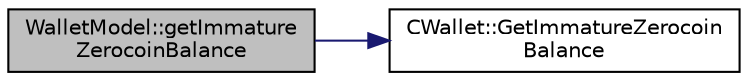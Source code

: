 digraph "WalletModel::getImmatureZerocoinBalance"
{
  edge [fontname="Helvetica",fontsize="10",labelfontname="Helvetica",labelfontsize="10"];
  node [fontname="Helvetica",fontsize="10",shape=record];
  rankdir="LR";
  Node411 [label="WalletModel::getImmature\lZerocoinBalance",height=0.2,width=0.4,color="black", fillcolor="grey75", style="filled", fontcolor="black"];
  Node411 -> Node412 [color="midnightblue",fontsize="10",style="solid",fontname="Helvetica"];
  Node412 [label="CWallet::GetImmatureZerocoin\lBalance",height=0.2,width=0.4,color="black", fillcolor="white", style="filled",URL="$group___actions.html#gaae3dc5685679930143e0ea16cb560ea7"];
}
